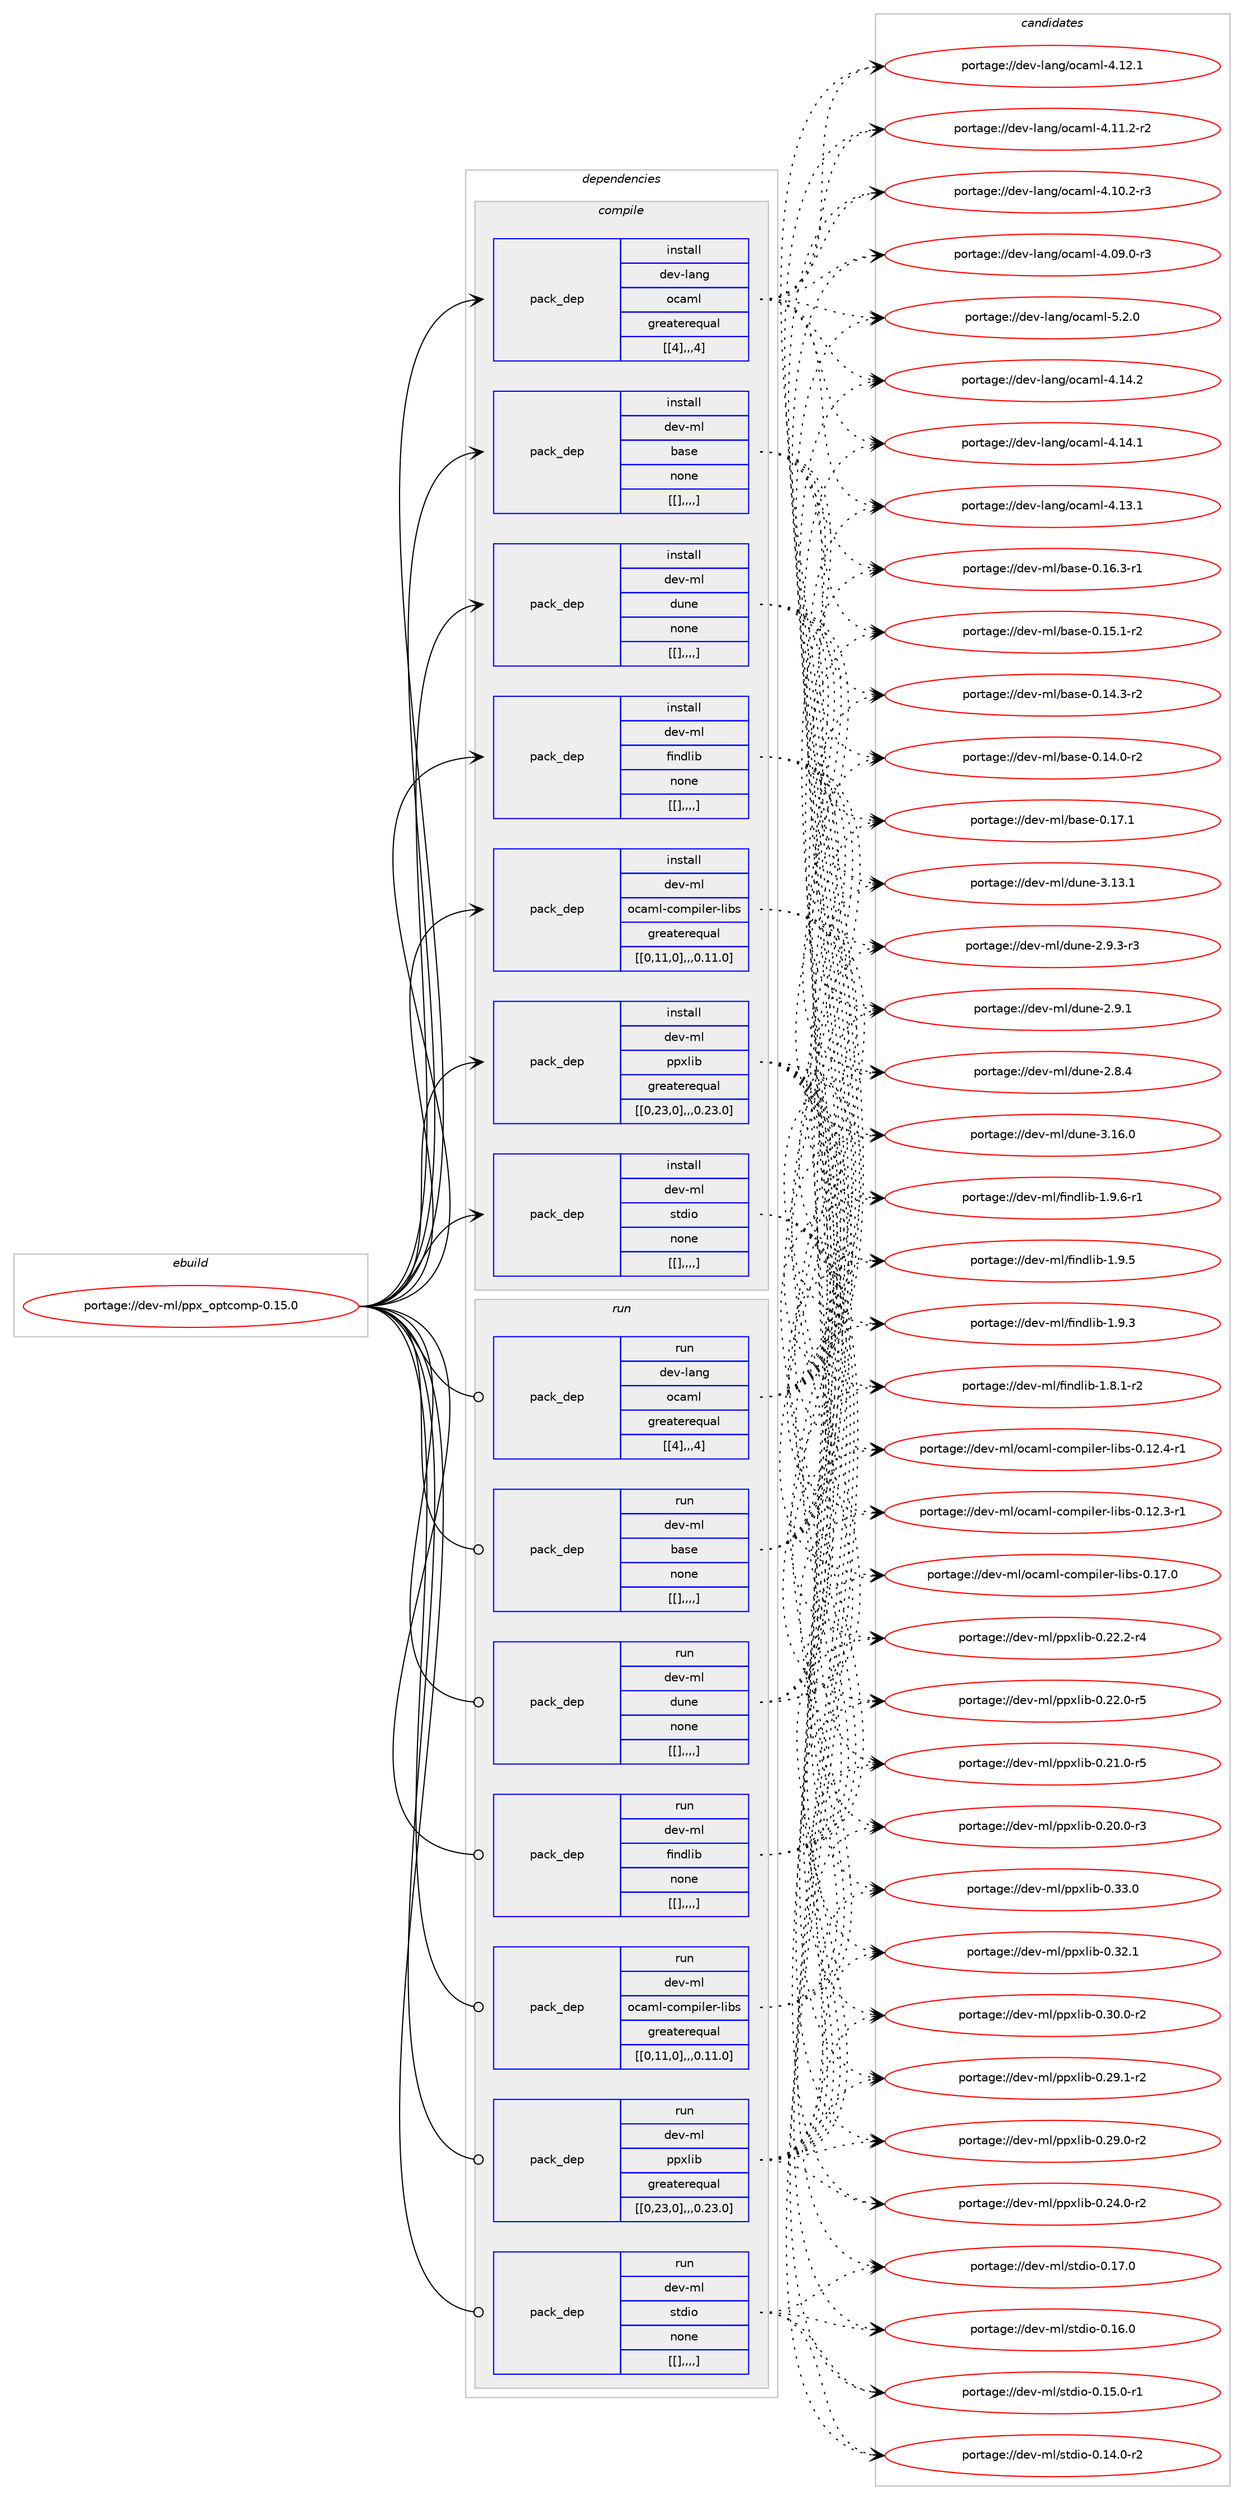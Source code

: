 digraph prolog {

# *************
# Graph options
# *************

newrank=true;
concentrate=true;
compound=true;
graph [rankdir=LR,fontname=Helvetica,fontsize=10,ranksep=1.5];#, ranksep=2.5, nodesep=0.2];
edge  [arrowhead=vee];
node  [fontname=Helvetica,fontsize=10];

# **********
# The ebuild
# **********

subgraph cluster_leftcol {
color=gray;
label=<<i>ebuild</i>>;
id [label="portage://dev-ml/ppx_optcomp-0.15.0", color=red, width=4, href="../dev-ml/ppx_optcomp-0.15.0.svg"];
}

# ****************
# The dependencies
# ****************

subgraph cluster_midcol {
color=gray;
label=<<i>dependencies</i>>;
subgraph cluster_compile {
fillcolor="#eeeeee";
style=filled;
label=<<i>compile</i>>;
subgraph pack94320 {
dependency127213 [label=<<TABLE BORDER="0" CELLBORDER="1" CELLSPACING="0" CELLPADDING="4" WIDTH="220"><TR><TD ROWSPAN="6" CELLPADDING="30">pack_dep</TD></TR><TR><TD WIDTH="110">install</TD></TR><TR><TD>dev-lang</TD></TR><TR><TD>ocaml</TD></TR><TR><TD>greaterequal</TD></TR><TR><TD>[[4],,,4]</TD></TR></TABLE>>, shape=none, color=blue];
}
id:e -> dependency127213:w [weight=20,style="solid",arrowhead="vee"];
subgraph pack94354 {
dependency127251 [label=<<TABLE BORDER="0" CELLBORDER="1" CELLSPACING="0" CELLPADDING="4" WIDTH="220"><TR><TD ROWSPAN="6" CELLPADDING="30">pack_dep</TD></TR><TR><TD WIDTH="110">install</TD></TR><TR><TD>dev-ml</TD></TR><TR><TD>base</TD></TR><TR><TD>none</TD></TR><TR><TD>[[],,,,]</TD></TR></TABLE>>, shape=none, color=blue];
}
id:e -> dependency127251:w [weight=20,style="solid",arrowhead="vee"];
subgraph pack94389 {
dependency127293 [label=<<TABLE BORDER="0" CELLBORDER="1" CELLSPACING="0" CELLPADDING="4" WIDTH="220"><TR><TD ROWSPAN="6" CELLPADDING="30">pack_dep</TD></TR><TR><TD WIDTH="110">install</TD></TR><TR><TD>dev-ml</TD></TR><TR><TD>dune</TD></TR><TR><TD>none</TD></TR><TR><TD>[[],,,,]</TD></TR></TABLE>>, shape=none, color=blue];
}
id:e -> dependency127293:w [weight=20,style="solid",arrowhead="vee"];
subgraph pack94437 {
dependency127330 [label=<<TABLE BORDER="0" CELLBORDER="1" CELLSPACING="0" CELLPADDING="4" WIDTH="220"><TR><TD ROWSPAN="6" CELLPADDING="30">pack_dep</TD></TR><TR><TD WIDTH="110">install</TD></TR><TR><TD>dev-ml</TD></TR><TR><TD>findlib</TD></TR><TR><TD>none</TD></TR><TR><TD>[[],,,,]</TD></TR></TABLE>>, shape=none, color=blue];
}
id:e -> dependency127330:w [weight=20,style="solid",arrowhead="vee"];
subgraph pack94438 {
dependency127334 [label=<<TABLE BORDER="0" CELLBORDER="1" CELLSPACING="0" CELLPADDING="4" WIDTH="220"><TR><TD ROWSPAN="6" CELLPADDING="30">pack_dep</TD></TR><TR><TD WIDTH="110">install</TD></TR><TR><TD>dev-ml</TD></TR><TR><TD>ocaml-compiler-libs</TD></TR><TR><TD>greaterequal</TD></TR><TR><TD>[[0,11,0],,,0.11.0]</TD></TR></TABLE>>, shape=none, color=blue];
}
id:e -> dependency127334:w [weight=20,style="solid",arrowhead="vee"];
subgraph pack94441 {
dependency127374 [label=<<TABLE BORDER="0" CELLBORDER="1" CELLSPACING="0" CELLPADDING="4" WIDTH="220"><TR><TD ROWSPAN="6" CELLPADDING="30">pack_dep</TD></TR><TR><TD WIDTH="110">install</TD></TR><TR><TD>dev-ml</TD></TR><TR><TD>ppxlib</TD></TR><TR><TD>greaterequal</TD></TR><TR><TD>[[0,23,0],,,0.23.0]</TD></TR></TABLE>>, shape=none, color=blue];
}
id:e -> dependency127374:w [weight=20,style="solid",arrowhead="vee"];
subgraph pack94484 {
dependency127382 [label=<<TABLE BORDER="0" CELLBORDER="1" CELLSPACING="0" CELLPADDING="4" WIDTH="220"><TR><TD ROWSPAN="6" CELLPADDING="30">pack_dep</TD></TR><TR><TD WIDTH="110">install</TD></TR><TR><TD>dev-ml</TD></TR><TR><TD>stdio</TD></TR><TR><TD>none</TD></TR><TR><TD>[[],,,,]</TD></TR></TABLE>>, shape=none, color=blue];
}
id:e -> dependency127382:w [weight=20,style="solid",arrowhead="vee"];
}
subgraph cluster_compileandrun {
fillcolor="#eeeeee";
style=filled;
label=<<i>compile and run</i>>;
}
subgraph cluster_run {
fillcolor="#eeeeee";
style=filled;
label=<<i>run</i>>;
subgraph pack94494 {
dependency127418 [label=<<TABLE BORDER="0" CELLBORDER="1" CELLSPACING="0" CELLPADDING="4" WIDTH="220"><TR><TD ROWSPAN="6" CELLPADDING="30">pack_dep</TD></TR><TR><TD WIDTH="110">run</TD></TR><TR><TD>dev-lang</TD></TR><TR><TD>ocaml</TD></TR><TR><TD>greaterequal</TD></TR><TR><TD>[[4],,,4]</TD></TR></TABLE>>, shape=none, color=blue];
}
id:e -> dependency127418:w [weight=20,style="solid",arrowhead="odot"];
subgraph pack94525 {
dependency127446 [label=<<TABLE BORDER="0" CELLBORDER="1" CELLSPACING="0" CELLPADDING="4" WIDTH="220"><TR><TD ROWSPAN="6" CELLPADDING="30">pack_dep</TD></TR><TR><TD WIDTH="110">run</TD></TR><TR><TD>dev-ml</TD></TR><TR><TD>base</TD></TR><TR><TD>none</TD></TR><TR><TD>[[],,,,]</TD></TR></TABLE>>, shape=none, color=blue];
}
id:e -> dependency127446:w [weight=20,style="solid",arrowhead="odot"];
subgraph pack94547 {
dependency127451 [label=<<TABLE BORDER="0" CELLBORDER="1" CELLSPACING="0" CELLPADDING="4" WIDTH="220"><TR><TD ROWSPAN="6" CELLPADDING="30">pack_dep</TD></TR><TR><TD WIDTH="110">run</TD></TR><TR><TD>dev-ml</TD></TR><TR><TD>dune</TD></TR><TR><TD>none</TD></TR><TR><TD>[[],,,,]</TD></TR></TABLE>>, shape=none, color=blue];
}
id:e -> dependency127451:w [weight=20,style="solid",arrowhead="odot"];
subgraph pack94590 {
dependency127487 [label=<<TABLE BORDER="0" CELLBORDER="1" CELLSPACING="0" CELLPADDING="4" WIDTH="220"><TR><TD ROWSPAN="6" CELLPADDING="30">pack_dep</TD></TR><TR><TD WIDTH="110">run</TD></TR><TR><TD>dev-ml</TD></TR><TR><TD>findlib</TD></TR><TR><TD>none</TD></TR><TR><TD>[[],,,,]</TD></TR></TABLE>>, shape=none, color=blue];
}
id:e -> dependency127487:w [weight=20,style="solid",arrowhead="odot"];
subgraph pack94626 {
dependency127550 [label=<<TABLE BORDER="0" CELLBORDER="1" CELLSPACING="0" CELLPADDING="4" WIDTH="220"><TR><TD ROWSPAN="6" CELLPADDING="30">pack_dep</TD></TR><TR><TD WIDTH="110">run</TD></TR><TR><TD>dev-ml</TD></TR><TR><TD>ocaml-compiler-libs</TD></TR><TR><TD>greaterequal</TD></TR><TR><TD>[[0,11,0],,,0.11.0]</TD></TR></TABLE>>, shape=none, color=blue];
}
id:e -> dependency127550:w [weight=20,style="solid",arrowhead="odot"];
subgraph pack94645 {
dependency127553 [label=<<TABLE BORDER="0" CELLBORDER="1" CELLSPACING="0" CELLPADDING="4" WIDTH="220"><TR><TD ROWSPAN="6" CELLPADDING="30">pack_dep</TD></TR><TR><TD WIDTH="110">run</TD></TR><TR><TD>dev-ml</TD></TR><TR><TD>ppxlib</TD></TR><TR><TD>greaterequal</TD></TR><TR><TD>[[0,23,0],,,0.23.0]</TD></TR></TABLE>>, shape=none, color=blue];
}
id:e -> dependency127553:w [weight=20,style="solid",arrowhead="odot"];
subgraph pack94652 {
dependency127572 [label=<<TABLE BORDER="0" CELLBORDER="1" CELLSPACING="0" CELLPADDING="4" WIDTH="220"><TR><TD ROWSPAN="6" CELLPADDING="30">pack_dep</TD></TR><TR><TD WIDTH="110">run</TD></TR><TR><TD>dev-ml</TD></TR><TR><TD>stdio</TD></TR><TR><TD>none</TD></TR><TR><TD>[[],,,,]</TD></TR></TABLE>>, shape=none, color=blue];
}
id:e -> dependency127572:w [weight=20,style="solid",arrowhead="odot"];
}
}

# **************
# The candidates
# **************

subgraph cluster_choices {
rank=same;
color=gray;
label=<<i>candidates</i>>;

subgraph choice93896 {
color=black;
nodesep=1;
choice1001011184510897110103471119997109108455346504648 [label="portage://dev-lang/ocaml-5.2.0", color=red, width=4,href="../dev-lang/ocaml-5.2.0.svg"];
choice100101118451089711010347111999710910845524649524650 [label="portage://dev-lang/ocaml-4.14.2", color=red, width=4,href="../dev-lang/ocaml-4.14.2.svg"];
choice100101118451089711010347111999710910845524649524649 [label="portage://dev-lang/ocaml-4.14.1", color=red, width=4,href="../dev-lang/ocaml-4.14.1.svg"];
choice100101118451089711010347111999710910845524649514649 [label="portage://dev-lang/ocaml-4.13.1", color=red, width=4,href="../dev-lang/ocaml-4.13.1.svg"];
choice100101118451089711010347111999710910845524649504649 [label="portage://dev-lang/ocaml-4.12.1", color=red, width=4,href="../dev-lang/ocaml-4.12.1.svg"];
choice1001011184510897110103471119997109108455246494946504511450 [label="portage://dev-lang/ocaml-4.11.2-r2", color=red, width=4,href="../dev-lang/ocaml-4.11.2-r2.svg"];
choice1001011184510897110103471119997109108455246494846504511451 [label="portage://dev-lang/ocaml-4.10.2-r3", color=red, width=4,href="../dev-lang/ocaml-4.10.2-r3.svg"];
choice1001011184510897110103471119997109108455246485746484511451 [label="portage://dev-lang/ocaml-4.09.0-r3", color=red, width=4,href="../dev-lang/ocaml-4.09.0-r3.svg"];
dependency127213:e -> choice1001011184510897110103471119997109108455346504648:w [style=dotted,weight="100"];
dependency127213:e -> choice100101118451089711010347111999710910845524649524650:w [style=dotted,weight="100"];
dependency127213:e -> choice100101118451089711010347111999710910845524649524649:w [style=dotted,weight="100"];
dependency127213:e -> choice100101118451089711010347111999710910845524649514649:w [style=dotted,weight="100"];
dependency127213:e -> choice100101118451089711010347111999710910845524649504649:w [style=dotted,weight="100"];
dependency127213:e -> choice1001011184510897110103471119997109108455246494946504511450:w [style=dotted,weight="100"];
dependency127213:e -> choice1001011184510897110103471119997109108455246494846504511451:w [style=dotted,weight="100"];
dependency127213:e -> choice1001011184510897110103471119997109108455246485746484511451:w [style=dotted,weight="100"];
}
subgraph choice93907 {
color=black;
nodesep=1;
choice1001011184510910847989711510145484649554649 [label="portage://dev-ml/base-0.17.1", color=red, width=4,href="../dev-ml/base-0.17.1.svg"];
choice10010111845109108479897115101454846495446514511449 [label="portage://dev-ml/base-0.16.3-r1", color=red, width=4,href="../dev-ml/base-0.16.3-r1.svg"];
choice10010111845109108479897115101454846495346494511450 [label="portage://dev-ml/base-0.15.1-r2", color=red, width=4,href="../dev-ml/base-0.15.1-r2.svg"];
choice10010111845109108479897115101454846495246514511450 [label="portage://dev-ml/base-0.14.3-r2", color=red, width=4,href="../dev-ml/base-0.14.3-r2.svg"];
choice10010111845109108479897115101454846495246484511450 [label="portage://dev-ml/base-0.14.0-r2", color=red, width=4,href="../dev-ml/base-0.14.0-r2.svg"];
dependency127251:e -> choice1001011184510910847989711510145484649554649:w [style=dotted,weight="100"];
dependency127251:e -> choice10010111845109108479897115101454846495446514511449:w [style=dotted,weight="100"];
dependency127251:e -> choice10010111845109108479897115101454846495346494511450:w [style=dotted,weight="100"];
dependency127251:e -> choice10010111845109108479897115101454846495246514511450:w [style=dotted,weight="100"];
dependency127251:e -> choice10010111845109108479897115101454846495246484511450:w [style=dotted,weight="100"];
}
subgraph choice93915 {
color=black;
nodesep=1;
choice100101118451091084710011711010145514649544648 [label="portage://dev-ml/dune-3.16.0", color=red, width=4,href="../dev-ml/dune-3.16.0.svg"];
choice100101118451091084710011711010145514649514649 [label="portage://dev-ml/dune-3.13.1", color=red, width=4,href="../dev-ml/dune-3.13.1.svg"];
choice10010111845109108471001171101014550465746514511451 [label="portage://dev-ml/dune-2.9.3-r3", color=red, width=4,href="../dev-ml/dune-2.9.3-r3.svg"];
choice1001011184510910847100117110101455046574649 [label="portage://dev-ml/dune-2.9.1", color=red, width=4,href="../dev-ml/dune-2.9.1.svg"];
choice1001011184510910847100117110101455046564652 [label="portage://dev-ml/dune-2.8.4", color=red, width=4,href="../dev-ml/dune-2.8.4.svg"];
dependency127293:e -> choice100101118451091084710011711010145514649544648:w [style=dotted,weight="100"];
dependency127293:e -> choice100101118451091084710011711010145514649514649:w [style=dotted,weight="100"];
dependency127293:e -> choice10010111845109108471001171101014550465746514511451:w [style=dotted,weight="100"];
dependency127293:e -> choice1001011184510910847100117110101455046574649:w [style=dotted,weight="100"];
dependency127293:e -> choice1001011184510910847100117110101455046564652:w [style=dotted,weight="100"];
}
subgraph choice93919 {
color=black;
nodesep=1;
choice1001011184510910847102105110100108105984549465746544511449 [label="portage://dev-ml/findlib-1.9.6-r1", color=red, width=4,href="../dev-ml/findlib-1.9.6-r1.svg"];
choice100101118451091084710210511010010810598454946574653 [label="portage://dev-ml/findlib-1.9.5", color=red, width=4,href="../dev-ml/findlib-1.9.5.svg"];
choice100101118451091084710210511010010810598454946574651 [label="portage://dev-ml/findlib-1.9.3", color=red, width=4,href="../dev-ml/findlib-1.9.3.svg"];
choice1001011184510910847102105110100108105984549465646494511450 [label="portage://dev-ml/findlib-1.8.1-r2", color=red, width=4,href="../dev-ml/findlib-1.8.1-r2.svg"];
dependency127330:e -> choice1001011184510910847102105110100108105984549465746544511449:w [style=dotted,weight="100"];
dependency127330:e -> choice100101118451091084710210511010010810598454946574653:w [style=dotted,weight="100"];
dependency127330:e -> choice100101118451091084710210511010010810598454946574651:w [style=dotted,weight="100"];
dependency127330:e -> choice1001011184510910847102105110100108105984549465646494511450:w [style=dotted,weight="100"];
}
subgraph choice93925 {
color=black;
nodesep=1;
choice100101118451091084711199971091084599111109112105108101114451081059811545484649554648 [label="portage://dev-ml/ocaml-compiler-libs-0.17.0", color=red, width=4,href="../dev-ml/ocaml-compiler-libs-0.17.0.svg"];
choice1001011184510910847111999710910845991111091121051081011144510810598115454846495046524511449 [label="portage://dev-ml/ocaml-compiler-libs-0.12.4-r1", color=red, width=4,href="../dev-ml/ocaml-compiler-libs-0.12.4-r1.svg"];
choice1001011184510910847111999710910845991111091121051081011144510810598115454846495046514511449 [label="portage://dev-ml/ocaml-compiler-libs-0.12.3-r1", color=red, width=4,href="../dev-ml/ocaml-compiler-libs-0.12.3-r1.svg"];
dependency127334:e -> choice100101118451091084711199971091084599111109112105108101114451081059811545484649554648:w [style=dotted,weight="100"];
dependency127334:e -> choice1001011184510910847111999710910845991111091121051081011144510810598115454846495046524511449:w [style=dotted,weight="100"];
dependency127334:e -> choice1001011184510910847111999710910845991111091121051081011144510810598115454846495046514511449:w [style=dotted,weight="100"];
}
subgraph choice93940 {
color=black;
nodesep=1;
choice10010111845109108471121121201081059845484651514648 [label="portage://dev-ml/ppxlib-0.33.0", color=red, width=4,href="../dev-ml/ppxlib-0.33.0.svg"];
choice10010111845109108471121121201081059845484651504649 [label="portage://dev-ml/ppxlib-0.32.1", color=red, width=4,href="../dev-ml/ppxlib-0.32.1.svg"];
choice100101118451091084711211212010810598454846514846484511450 [label="portage://dev-ml/ppxlib-0.30.0-r2", color=red, width=4,href="../dev-ml/ppxlib-0.30.0-r2.svg"];
choice100101118451091084711211212010810598454846505746494511450 [label="portage://dev-ml/ppxlib-0.29.1-r2", color=red, width=4,href="../dev-ml/ppxlib-0.29.1-r2.svg"];
choice100101118451091084711211212010810598454846505746484511450 [label="portage://dev-ml/ppxlib-0.29.0-r2", color=red, width=4,href="../dev-ml/ppxlib-0.29.0-r2.svg"];
choice100101118451091084711211212010810598454846505246484511450 [label="portage://dev-ml/ppxlib-0.24.0-r2", color=red, width=4,href="../dev-ml/ppxlib-0.24.0-r2.svg"];
choice100101118451091084711211212010810598454846505046504511452 [label="portage://dev-ml/ppxlib-0.22.2-r4", color=red, width=4,href="../dev-ml/ppxlib-0.22.2-r4.svg"];
choice100101118451091084711211212010810598454846505046484511453 [label="portage://dev-ml/ppxlib-0.22.0-r5", color=red, width=4,href="../dev-ml/ppxlib-0.22.0-r5.svg"];
choice100101118451091084711211212010810598454846504946484511453 [label="portage://dev-ml/ppxlib-0.21.0-r5", color=red, width=4,href="../dev-ml/ppxlib-0.21.0-r5.svg"];
choice100101118451091084711211212010810598454846504846484511451 [label="portage://dev-ml/ppxlib-0.20.0-r3", color=red, width=4,href="../dev-ml/ppxlib-0.20.0-r3.svg"];
dependency127374:e -> choice10010111845109108471121121201081059845484651514648:w [style=dotted,weight="100"];
dependency127374:e -> choice10010111845109108471121121201081059845484651504649:w [style=dotted,weight="100"];
dependency127374:e -> choice100101118451091084711211212010810598454846514846484511450:w [style=dotted,weight="100"];
dependency127374:e -> choice100101118451091084711211212010810598454846505746494511450:w [style=dotted,weight="100"];
dependency127374:e -> choice100101118451091084711211212010810598454846505746484511450:w [style=dotted,weight="100"];
dependency127374:e -> choice100101118451091084711211212010810598454846505246484511450:w [style=dotted,weight="100"];
dependency127374:e -> choice100101118451091084711211212010810598454846505046504511452:w [style=dotted,weight="100"];
dependency127374:e -> choice100101118451091084711211212010810598454846505046484511453:w [style=dotted,weight="100"];
dependency127374:e -> choice100101118451091084711211212010810598454846504946484511453:w [style=dotted,weight="100"];
dependency127374:e -> choice100101118451091084711211212010810598454846504846484511451:w [style=dotted,weight="100"];
}
subgraph choice93945 {
color=black;
nodesep=1;
choice100101118451091084711511610010511145484649554648 [label="portage://dev-ml/stdio-0.17.0", color=red, width=4,href="../dev-ml/stdio-0.17.0.svg"];
choice100101118451091084711511610010511145484649544648 [label="portage://dev-ml/stdio-0.16.0", color=red, width=4,href="../dev-ml/stdio-0.16.0.svg"];
choice1001011184510910847115116100105111454846495346484511449 [label="portage://dev-ml/stdio-0.15.0-r1", color=red, width=4,href="../dev-ml/stdio-0.15.0-r1.svg"];
choice1001011184510910847115116100105111454846495246484511450 [label="portage://dev-ml/stdio-0.14.0-r2", color=red, width=4,href="../dev-ml/stdio-0.14.0-r2.svg"];
dependency127382:e -> choice100101118451091084711511610010511145484649554648:w [style=dotted,weight="100"];
dependency127382:e -> choice100101118451091084711511610010511145484649544648:w [style=dotted,weight="100"];
dependency127382:e -> choice1001011184510910847115116100105111454846495346484511449:w [style=dotted,weight="100"];
dependency127382:e -> choice1001011184510910847115116100105111454846495246484511450:w [style=dotted,weight="100"];
}
subgraph choice93962 {
color=black;
nodesep=1;
choice1001011184510897110103471119997109108455346504648 [label="portage://dev-lang/ocaml-5.2.0", color=red, width=4,href="../dev-lang/ocaml-5.2.0.svg"];
choice100101118451089711010347111999710910845524649524650 [label="portage://dev-lang/ocaml-4.14.2", color=red, width=4,href="../dev-lang/ocaml-4.14.2.svg"];
choice100101118451089711010347111999710910845524649524649 [label="portage://dev-lang/ocaml-4.14.1", color=red, width=4,href="../dev-lang/ocaml-4.14.1.svg"];
choice100101118451089711010347111999710910845524649514649 [label="portage://dev-lang/ocaml-4.13.1", color=red, width=4,href="../dev-lang/ocaml-4.13.1.svg"];
choice100101118451089711010347111999710910845524649504649 [label="portage://dev-lang/ocaml-4.12.1", color=red, width=4,href="../dev-lang/ocaml-4.12.1.svg"];
choice1001011184510897110103471119997109108455246494946504511450 [label="portage://dev-lang/ocaml-4.11.2-r2", color=red, width=4,href="../dev-lang/ocaml-4.11.2-r2.svg"];
choice1001011184510897110103471119997109108455246494846504511451 [label="portage://dev-lang/ocaml-4.10.2-r3", color=red, width=4,href="../dev-lang/ocaml-4.10.2-r3.svg"];
choice1001011184510897110103471119997109108455246485746484511451 [label="portage://dev-lang/ocaml-4.09.0-r3", color=red, width=4,href="../dev-lang/ocaml-4.09.0-r3.svg"];
dependency127418:e -> choice1001011184510897110103471119997109108455346504648:w [style=dotted,weight="100"];
dependency127418:e -> choice100101118451089711010347111999710910845524649524650:w [style=dotted,weight="100"];
dependency127418:e -> choice100101118451089711010347111999710910845524649524649:w [style=dotted,weight="100"];
dependency127418:e -> choice100101118451089711010347111999710910845524649514649:w [style=dotted,weight="100"];
dependency127418:e -> choice100101118451089711010347111999710910845524649504649:w [style=dotted,weight="100"];
dependency127418:e -> choice1001011184510897110103471119997109108455246494946504511450:w [style=dotted,weight="100"];
dependency127418:e -> choice1001011184510897110103471119997109108455246494846504511451:w [style=dotted,weight="100"];
dependency127418:e -> choice1001011184510897110103471119997109108455246485746484511451:w [style=dotted,weight="100"];
}
subgraph choice93986 {
color=black;
nodesep=1;
choice1001011184510910847989711510145484649554649 [label="portage://dev-ml/base-0.17.1", color=red, width=4,href="../dev-ml/base-0.17.1.svg"];
choice10010111845109108479897115101454846495446514511449 [label="portage://dev-ml/base-0.16.3-r1", color=red, width=4,href="../dev-ml/base-0.16.3-r1.svg"];
choice10010111845109108479897115101454846495346494511450 [label="portage://dev-ml/base-0.15.1-r2", color=red, width=4,href="../dev-ml/base-0.15.1-r2.svg"];
choice10010111845109108479897115101454846495246514511450 [label="portage://dev-ml/base-0.14.3-r2", color=red, width=4,href="../dev-ml/base-0.14.3-r2.svg"];
choice10010111845109108479897115101454846495246484511450 [label="portage://dev-ml/base-0.14.0-r2", color=red, width=4,href="../dev-ml/base-0.14.0-r2.svg"];
dependency127446:e -> choice1001011184510910847989711510145484649554649:w [style=dotted,weight="100"];
dependency127446:e -> choice10010111845109108479897115101454846495446514511449:w [style=dotted,weight="100"];
dependency127446:e -> choice10010111845109108479897115101454846495346494511450:w [style=dotted,weight="100"];
dependency127446:e -> choice10010111845109108479897115101454846495246514511450:w [style=dotted,weight="100"];
dependency127446:e -> choice10010111845109108479897115101454846495246484511450:w [style=dotted,weight="100"];
}
subgraph choice94015 {
color=black;
nodesep=1;
choice100101118451091084710011711010145514649544648 [label="portage://dev-ml/dune-3.16.0", color=red, width=4,href="../dev-ml/dune-3.16.0.svg"];
choice100101118451091084710011711010145514649514649 [label="portage://dev-ml/dune-3.13.1", color=red, width=4,href="../dev-ml/dune-3.13.1.svg"];
choice10010111845109108471001171101014550465746514511451 [label="portage://dev-ml/dune-2.9.3-r3", color=red, width=4,href="../dev-ml/dune-2.9.3-r3.svg"];
choice1001011184510910847100117110101455046574649 [label="portage://dev-ml/dune-2.9.1", color=red, width=4,href="../dev-ml/dune-2.9.1.svg"];
choice1001011184510910847100117110101455046564652 [label="portage://dev-ml/dune-2.8.4", color=red, width=4,href="../dev-ml/dune-2.8.4.svg"];
dependency127451:e -> choice100101118451091084710011711010145514649544648:w [style=dotted,weight="100"];
dependency127451:e -> choice100101118451091084710011711010145514649514649:w [style=dotted,weight="100"];
dependency127451:e -> choice10010111845109108471001171101014550465746514511451:w [style=dotted,weight="100"];
dependency127451:e -> choice1001011184510910847100117110101455046574649:w [style=dotted,weight="100"];
dependency127451:e -> choice1001011184510910847100117110101455046564652:w [style=dotted,weight="100"];
}
subgraph choice94037 {
color=black;
nodesep=1;
choice1001011184510910847102105110100108105984549465746544511449 [label="portage://dev-ml/findlib-1.9.6-r1", color=red, width=4,href="../dev-ml/findlib-1.9.6-r1.svg"];
choice100101118451091084710210511010010810598454946574653 [label="portage://dev-ml/findlib-1.9.5", color=red, width=4,href="../dev-ml/findlib-1.9.5.svg"];
choice100101118451091084710210511010010810598454946574651 [label="portage://dev-ml/findlib-1.9.3", color=red, width=4,href="../dev-ml/findlib-1.9.3.svg"];
choice1001011184510910847102105110100108105984549465646494511450 [label="portage://dev-ml/findlib-1.8.1-r2", color=red, width=4,href="../dev-ml/findlib-1.8.1-r2.svg"];
dependency127487:e -> choice1001011184510910847102105110100108105984549465746544511449:w [style=dotted,weight="100"];
dependency127487:e -> choice100101118451091084710210511010010810598454946574653:w [style=dotted,weight="100"];
dependency127487:e -> choice100101118451091084710210511010010810598454946574651:w [style=dotted,weight="100"];
dependency127487:e -> choice1001011184510910847102105110100108105984549465646494511450:w [style=dotted,weight="100"];
}
subgraph choice94043 {
color=black;
nodesep=1;
choice100101118451091084711199971091084599111109112105108101114451081059811545484649554648 [label="portage://dev-ml/ocaml-compiler-libs-0.17.0", color=red, width=4,href="../dev-ml/ocaml-compiler-libs-0.17.0.svg"];
choice1001011184510910847111999710910845991111091121051081011144510810598115454846495046524511449 [label="portage://dev-ml/ocaml-compiler-libs-0.12.4-r1", color=red, width=4,href="../dev-ml/ocaml-compiler-libs-0.12.4-r1.svg"];
choice1001011184510910847111999710910845991111091121051081011144510810598115454846495046514511449 [label="portage://dev-ml/ocaml-compiler-libs-0.12.3-r1", color=red, width=4,href="../dev-ml/ocaml-compiler-libs-0.12.3-r1.svg"];
dependency127550:e -> choice100101118451091084711199971091084599111109112105108101114451081059811545484649554648:w [style=dotted,weight="100"];
dependency127550:e -> choice1001011184510910847111999710910845991111091121051081011144510810598115454846495046524511449:w [style=dotted,weight="100"];
dependency127550:e -> choice1001011184510910847111999710910845991111091121051081011144510810598115454846495046514511449:w [style=dotted,weight="100"];
}
subgraph choice94059 {
color=black;
nodesep=1;
choice10010111845109108471121121201081059845484651514648 [label="portage://dev-ml/ppxlib-0.33.0", color=red, width=4,href="../dev-ml/ppxlib-0.33.0.svg"];
choice10010111845109108471121121201081059845484651504649 [label="portage://dev-ml/ppxlib-0.32.1", color=red, width=4,href="../dev-ml/ppxlib-0.32.1.svg"];
choice100101118451091084711211212010810598454846514846484511450 [label="portage://dev-ml/ppxlib-0.30.0-r2", color=red, width=4,href="../dev-ml/ppxlib-0.30.0-r2.svg"];
choice100101118451091084711211212010810598454846505746494511450 [label="portage://dev-ml/ppxlib-0.29.1-r2", color=red, width=4,href="../dev-ml/ppxlib-0.29.1-r2.svg"];
choice100101118451091084711211212010810598454846505746484511450 [label="portage://dev-ml/ppxlib-0.29.0-r2", color=red, width=4,href="../dev-ml/ppxlib-0.29.0-r2.svg"];
choice100101118451091084711211212010810598454846505246484511450 [label="portage://dev-ml/ppxlib-0.24.0-r2", color=red, width=4,href="../dev-ml/ppxlib-0.24.0-r2.svg"];
choice100101118451091084711211212010810598454846505046504511452 [label="portage://dev-ml/ppxlib-0.22.2-r4", color=red, width=4,href="../dev-ml/ppxlib-0.22.2-r4.svg"];
choice100101118451091084711211212010810598454846505046484511453 [label="portage://dev-ml/ppxlib-0.22.0-r5", color=red, width=4,href="../dev-ml/ppxlib-0.22.0-r5.svg"];
choice100101118451091084711211212010810598454846504946484511453 [label="portage://dev-ml/ppxlib-0.21.0-r5", color=red, width=4,href="../dev-ml/ppxlib-0.21.0-r5.svg"];
choice100101118451091084711211212010810598454846504846484511451 [label="portage://dev-ml/ppxlib-0.20.0-r3", color=red, width=4,href="../dev-ml/ppxlib-0.20.0-r3.svg"];
dependency127553:e -> choice10010111845109108471121121201081059845484651514648:w [style=dotted,weight="100"];
dependency127553:e -> choice10010111845109108471121121201081059845484651504649:w [style=dotted,weight="100"];
dependency127553:e -> choice100101118451091084711211212010810598454846514846484511450:w [style=dotted,weight="100"];
dependency127553:e -> choice100101118451091084711211212010810598454846505746494511450:w [style=dotted,weight="100"];
dependency127553:e -> choice100101118451091084711211212010810598454846505746484511450:w [style=dotted,weight="100"];
dependency127553:e -> choice100101118451091084711211212010810598454846505246484511450:w [style=dotted,weight="100"];
dependency127553:e -> choice100101118451091084711211212010810598454846505046504511452:w [style=dotted,weight="100"];
dependency127553:e -> choice100101118451091084711211212010810598454846505046484511453:w [style=dotted,weight="100"];
dependency127553:e -> choice100101118451091084711211212010810598454846504946484511453:w [style=dotted,weight="100"];
dependency127553:e -> choice100101118451091084711211212010810598454846504846484511451:w [style=dotted,weight="100"];
}
subgraph choice94068 {
color=black;
nodesep=1;
choice100101118451091084711511610010511145484649554648 [label="portage://dev-ml/stdio-0.17.0", color=red, width=4,href="../dev-ml/stdio-0.17.0.svg"];
choice100101118451091084711511610010511145484649544648 [label="portage://dev-ml/stdio-0.16.0", color=red, width=4,href="../dev-ml/stdio-0.16.0.svg"];
choice1001011184510910847115116100105111454846495346484511449 [label="portage://dev-ml/stdio-0.15.0-r1", color=red, width=4,href="../dev-ml/stdio-0.15.0-r1.svg"];
choice1001011184510910847115116100105111454846495246484511450 [label="portage://dev-ml/stdio-0.14.0-r2", color=red, width=4,href="../dev-ml/stdio-0.14.0-r2.svg"];
dependency127572:e -> choice100101118451091084711511610010511145484649554648:w [style=dotted,weight="100"];
dependency127572:e -> choice100101118451091084711511610010511145484649544648:w [style=dotted,weight="100"];
dependency127572:e -> choice1001011184510910847115116100105111454846495346484511449:w [style=dotted,weight="100"];
dependency127572:e -> choice1001011184510910847115116100105111454846495246484511450:w [style=dotted,weight="100"];
}
}

}
